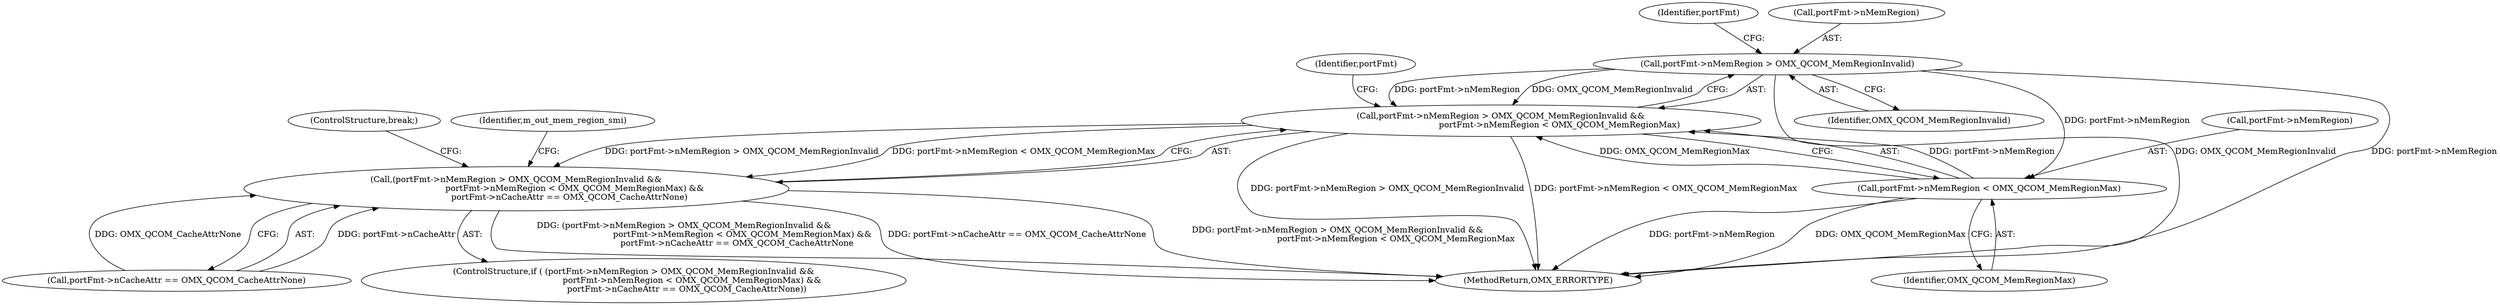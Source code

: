 digraph "0_Android_46e305be6e670a5a0041b0b4861122a0f1aabefa_2@pointer" {
"1001652" [label="(Call,portFmt->nMemRegion > OMX_QCOM_MemRegionInvalid)"];
"1001651" [label="(Call,portFmt->nMemRegion > OMX_QCOM_MemRegionInvalid &&\n                                            portFmt->nMemRegion < OMX_QCOM_MemRegionMax)"];
"1001650" [label="(Call,(portFmt->nMemRegion > OMX_QCOM_MemRegionInvalid &&\n                                            portFmt->nMemRegion < OMX_QCOM_MemRegionMax) &&\n                                        portFmt->nCacheAttr == OMX_QCOM_CacheAttrNone)"];
"1001657" [label="(Call,portFmt->nMemRegion < OMX_QCOM_MemRegionMax)"];
"1001681" [label="(ControlStructure,break;)"];
"1001649" [label="(ControlStructure,if ( (portFmt->nMemRegion > OMX_QCOM_MemRegionInvalid &&\n                                            portFmt->nMemRegion < OMX_QCOM_MemRegionMax) &&\n                                        portFmt->nCacheAttr == OMX_QCOM_CacheAttrNone))"];
"1001669" [label="(Identifier,m_out_mem_region_smi)"];
"1001661" [label="(Identifier,OMX_QCOM_MemRegionMax)"];
"1001658" [label="(Call,portFmt->nMemRegion)"];
"1001650" [label="(Call,(portFmt->nMemRegion > OMX_QCOM_MemRegionInvalid &&\n                                            portFmt->nMemRegion < OMX_QCOM_MemRegionMax) &&\n                                        portFmt->nCacheAttr == OMX_QCOM_CacheAttrNone)"];
"1001664" [label="(Identifier,portFmt)"];
"1001659" [label="(Identifier,portFmt)"];
"1001653" [label="(Call,portFmt->nMemRegion)"];
"1001656" [label="(Identifier,OMX_QCOM_MemRegionInvalid)"];
"1003158" [label="(MethodReturn,OMX_ERRORTYPE)"];
"1001652" [label="(Call,portFmt->nMemRegion > OMX_QCOM_MemRegionInvalid)"];
"1001662" [label="(Call,portFmt->nCacheAttr == OMX_QCOM_CacheAttrNone)"];
"1001651" [label="(Call,portFmt->nMemRegion > OMX_QCOM_MemRegionInvalid &&\n                                            portFmt->nMemRegion < OMX_QCOM_MemRegionMax)"];
"1001657" [label="(Call,portFmt->nMemRegion < OMX_QCOM_MemRegionMax)"];
"1001652" -> "1001651"  [label="AST: "];
"1001652" -> "1001656"  [label="CFG: "];
"1001653" -> "1001652"  [label="AST: "];
"1001656" -> "1001652"  [label="AST: "];
"1001659" -> "1001652"  [label="CFG: "];
"1001651" -> "1001652"  [label="CFG: "];
"1001652" -> "1003158"  [label="DDG: OMX_QCOM_MemRegionInvalid"];
"1001652" -> "1003158"  [label="DDG: portFmt->nMemRegion"];
"1001652" -> "1001651"  [label="DDG: portFmt->nMemRegion"];
"1001652" -> "1001651"  [label="DDG: OMX_QCOM_MemRegionInvalid"];
"1001652" -> "1001657"  [label="DDG: portFmt->nMemRegion"];
"1001651" -> "1001650"  [label="AST: "];
"1001651" -> "1001657"  [label="CFG: "];
"1001657" -> "1001651"  [label="AST: "];
"1001664" -> "1001651"  [label="CFG: "];
"1001650" -> "1001651"  [label="CFG: "];
"1001651" -> "1003158"  [label="DDG: portFmt->nMemRegion > OMX_QCOM_MemRegionInvalid"];
"1001651" -> "1003158"  [label="DDG: portFmt->nMemRegion < OMX_QCOM_MemRegionMax"];
"1001651" -> "1001650"  [label="DDG: portFmt->nMemRegion > OMX_QCOM_MemRegionInvalid"];
"1001651" -> "1001650"  [label="DDG: portFmt->nMemRegion < OMX_QCOM_MemRegionMax"];
"1001657" -> "1001651"  [label="DDG: portFmt->nMemRegion"];
"1001657" -> "1001651"  [label="DDG: OMX_QCOM_MemRegionMax"];
"1001650" -> "1001649"  [label="AST: "];
"1001650" -> "1001662"  [label="CFG: "];
"1001662" -> "1001650"  [label="AST: "];
"1001669" -> "1001650"  [label="CFG: "];
"1001681" -> "1001650"  [label="CFG: "];
"1001650" -> "1003158"  [label="DDG: portFmt->nCacheAttr == OMX_QCOM_CacheAttrNone"];
"1001650" -> "1003158"  [label="DDG: portFmt->nMemRegion > OMX_QCOM_MemRegionInvalid &&\n                                            portFmt->nMemRegion < OMX_QCOM_MemRegionMax"];
"1001650" -> "1003158"  [label="DDG: (portFmt->nMemRegion > OMX_QCOM_MemRegionInvalid &&\n                                            portFmt->nMemRegion < OMX_QCOM_MemRegionMax) &&\n                                        portFmt->nCacheAttr == OMX_QCOM_CacheAttrNone"];
"1001662" -> "1001650"  [label="DDG: portFmt->nCacheAttr"];
"1001662" -> "1001650"  [label="DDG: OMX_QCOM_CacheAttrNone"];
"1001657" -> "1001661"  [label="CFG: "];
"1001658" -> "1001657"  [label="AST: "];
"1001661" -> "1001657"  [label="AST: "];
"1001657" -> "1003158"  [label="DDG: portFmt->nMemRegion"];
"1001657" -> "1003158"  [label="DDG: OMX_QCOM_MemRegionMax"];
}
